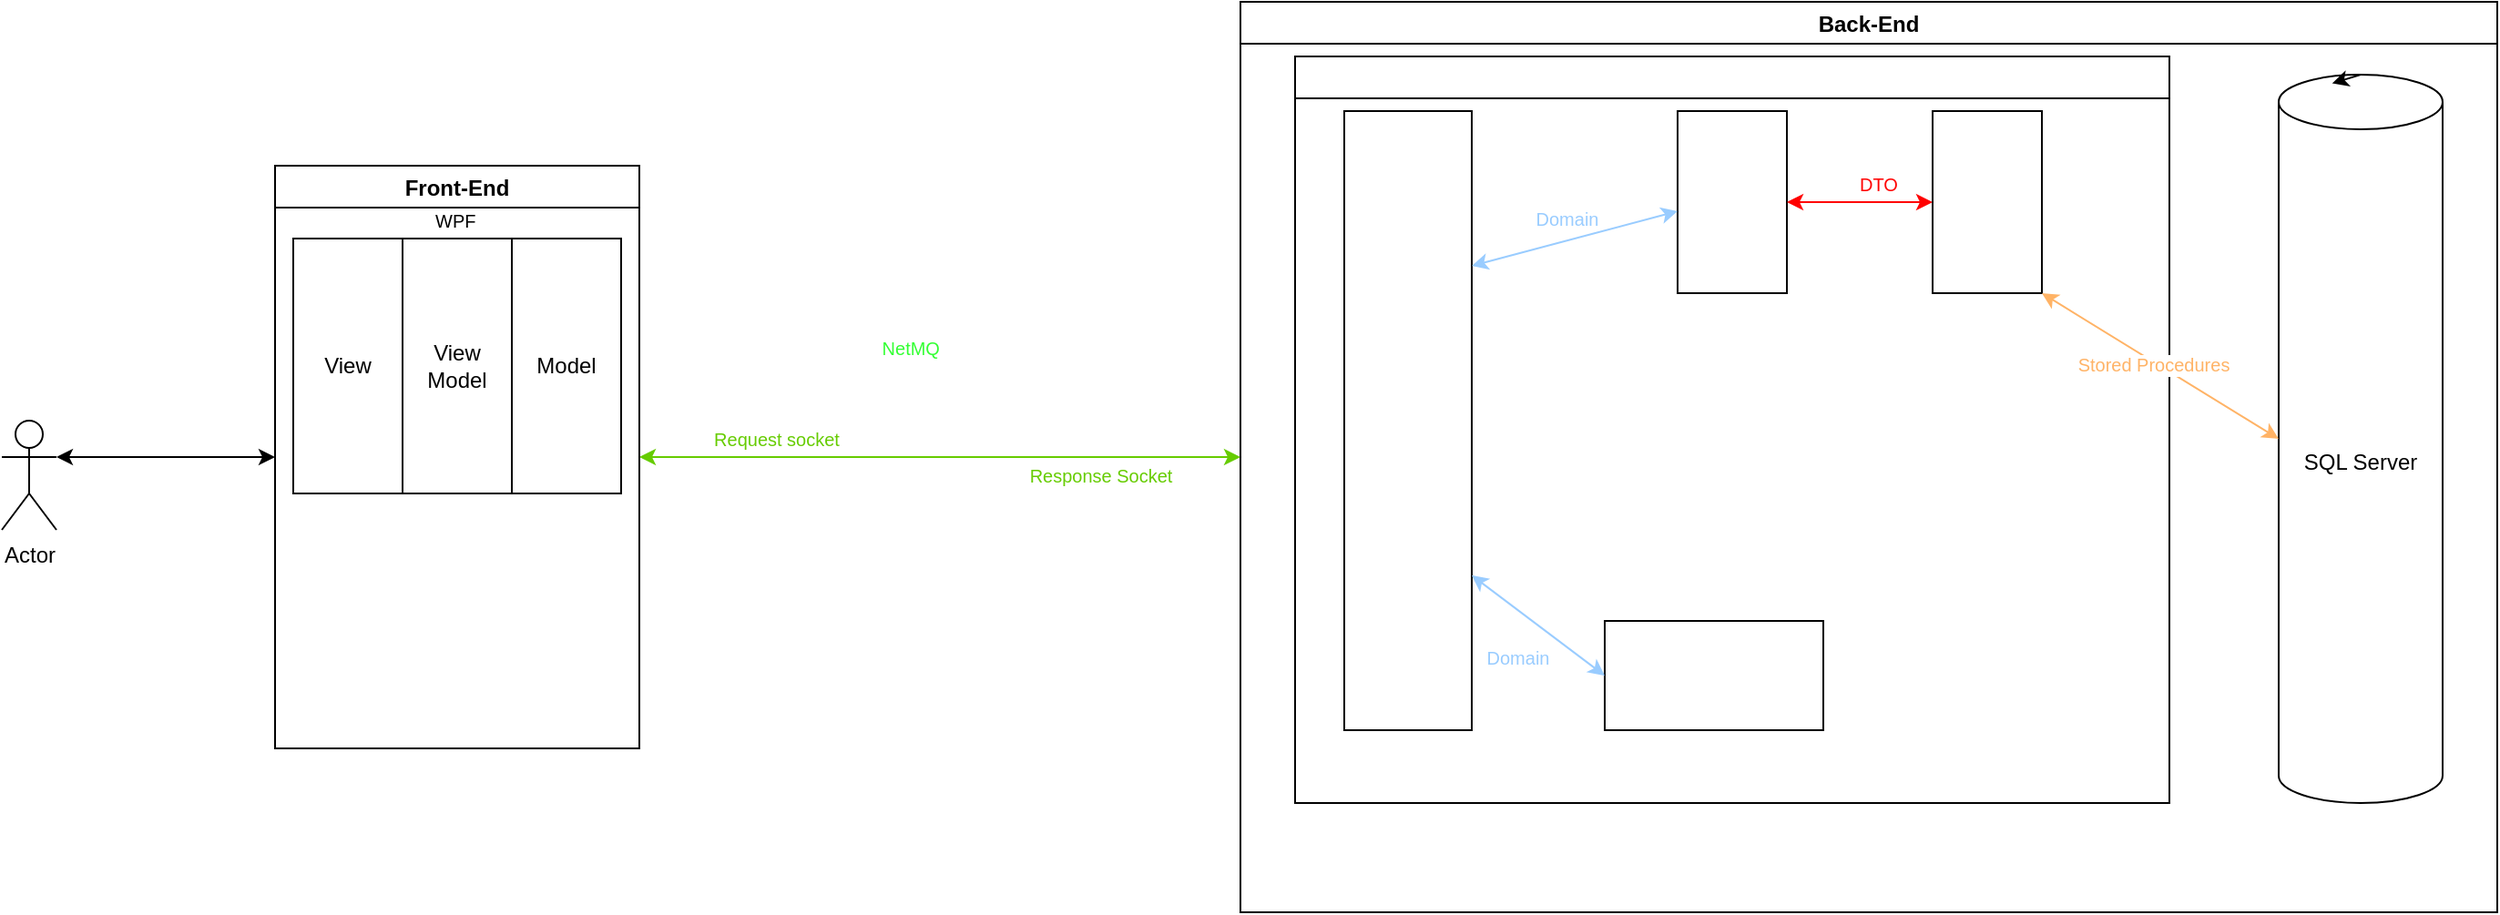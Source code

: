<mxfile>
    <diagram id="K3vJr7COJ8L_Mr4Pu1cH" name="Page-1">
        <mxGraphModel dx="2443" dy="924" grid="1" gridSize="10" guides="1" tooltips="1" connect="1" arrows="1" fold="1" page="1" pageScale="1" pageWidth="827" pageHeight="1169" math="0" shadow="0">
            <root>
                <mxCell id="0"/>
                <mxCell id="1" parent="0"/>
                <mxCell id="4" value="Back-End" style="swimlane;" vertex="1" parent="1">
                    <mxGeometry x="640" y="190" width="690" height="500" as="geometry"/>
                </mxCell>
                <mxCell id="2" value="SQL Server" style="shape=cylinder3;whiteSpace=wrap;html=1;boundedLbl=1;backgroundOutline=1;size=15;" vertex="1" parent="4">
                    <mxGeometry x="570" y="40" width="90" height="400" as="geometry"/>
                </mxCell>
                <mxCell id="3" style="edgeStyle=none;html=1;exitX=0.5;exitY=0;exitDx=0;exitDy=0;exitPerimeter=0;entryX=0.326;entryY=0.012;entryDx=0;entryDy=0;entryPerimeter=0;" edge="1" parent="4" source="2" target="2">
                    <mxGeometry relative="1" as="geometry"/>
                </mxCell>
                <mxCell id="38" value="NetMQService" style="swimlane;fontSize=10;fontColor=#FFFFFF;startSize=23;" vertex="1" parent="4">
                    <mxGeometry x="30" y="30" width="480" height="410" as="geometry">
                        <mxRectangle x="10" y="30" width="100" height="23" as="alternateBounds"/>
                    </mxGeometry>
                </mxCell>
                <mxCell id="26" value="DAO" style="whiteSpace=wrap;html=1;fontSize=10;fontColor=#FFFFFF;" vertex="1" parent="38">
                    <mxGeometry x="350" y="30" width="60" height="100" as="geometry"/>
                </mxCell>
                <mxCell id="25" value="Repository" style="whiteSpace=wrap;html=1;fontSize=10;fontColor=#FFFFFF;" vertex="1" parent="38">
                    <mxGeometry x="210" y="30" width="60" height="100" as="geometry"/>
                </mxCell>
                <mxCell id="29" style="edgeStyle=none;html=1;exitX=1;exitY=0.5;exitDx=0;exitDy=0;entryX=0;entryY=0.5;entryDx=0;entryDy=0;fontSize=10;fontColor=#FF0000;startArrow=classic;startFill=1;strokeColor=#FF0000;" edge="1" parent="38" source="25" target="26">
                    <mxGeometry relative="1" as="geometry">
                        <Array as="points">
                            <mxPoint x="310" y="80"/>
                        </Array>
                    </mxGeometry>
                </mxCell>
                <mxCell id="34" value="&lt;font color=&quot;#ffffff&quot;&gt;Domain Services&lt;/font&gt;" style="whiteSpace=wrap;html=1;fontSize=10;fontColor=#99CCFF;" vertex="1" parent="38">
                    <mxGeometry x="170" y="310" width="120" height="60" as="geometry"/>
                </mxCell>
                <mxCell id="40" value="&lt;font color=&quot;#99ccff&quot;&gt;Domain&lt;/font&gt;" style="text;html=1;align=center;verticalAlign=middle;resizable=0;points=[];autosize=1;strokeColor=none;fillColor=none;fontSize=10;fontColor=#FFFFFF;" vertex="1" parent="38">
                    <mxGeometry x="97" y="320" width="50" height="20" as="geometry"/>
                </mxCell>
                <mxCell id="24" value="Service" style="whiteSpace=wrap;html=1;fontSize=10;fontColor=#FFFFFF;" vertex="1" parent="38">
                    <mxGeometry x="27" y="30" width="70" height="340" as="geometry"/>
                </mxCell>
                <mxCell id="39" style="edgeStyle=none;html=1;exitX=0;exitY=0.5;exitDx=0;exitDy=0;fontSize=10;fontColor=#FFFFFF;startArrow=classic;startFill=1;strokeColor=#99CCFF;entryX=1;entryY=0.75;entryDx=0;entryDy=0;" edge="1" parent="38" source="34" target="24">
                    <mxGeometry relative="1" as="geometry">
                        <mxPoint x="80" y="340" as="targetPoint"/>
                    </mxGeometry>
                </mxCell>
                <mxCell id="31" style="edgeStyle=none;html=1;entryX=0;entryY=0.55;entryDx=0;entryDy=0;entryPerimeter=0;fontSize=10;fontColor=#FF0000;startArrow=classic;startFill=1;strokeColor=#99CCFF;exitX=1;exitY=0.25;exitDx=0;exitDy=0;" edge="1" parent="38" source="24" target="25">
                    <mxGeometry relative="1" as="geometry">
                        <mxPoint x="100" y="85" as="sourcePoint"/>
                    </mxGeometry>
                </mxCell>
                <mxCell id="32" value="&lt;font color=&quot;#99ccff&quot;&gt;Domain&lt;/font&gt;" style="edgeLabel;html=1;align=center;verticalAlign=middle;resizable=0;points=[];fontSize=10;fontColor=#FF0000;" vertex="1" connectable="0" parent="31">
                    <mxGeometry x="-0.229" y="1" relative="1" as="geometry">
                        <mxPoint x="9" y="-14" as="offset"/>
                    </mxGeometry>
                </mxCell>
                <mxCell id="43" style="edgeStyle=none;html=1;exitX=1;exitY=1;exitDx=0;exitDy=0;entryX=0;entryY=0.5;entryDx=0;entryDy=0;entryPerimeter=0;fontSize=10;fontColor=#99CCFF;startArrow=classic;startFill=1;strokeColor=#FFB366;" edge="1" parent="4" source="26" target="2">
                    <mxGeometry relative="1" as="geometry"/>
                </mxCell>
                <mxCell id="44" value="&lt;font color=&quot;#ffb366&quot;&gt;Stored Procedures&lt;/font&gt;" style="edgeLabel;html=1;align=center;verticalAlign=middle;resizable=0;points=[];fontSize=10;fontColor=#99CCFF;" vertex="1" connectable="0" parent="43">
                    <mxGeometry x="-0.282" y="2" relative="1" as="geometry">
                        <mxPoint x="13" y="12" as="offset"/>
                    </mxGeometry>
                </mxCell>
                <mxCell id="15" style="html=1;exitX=1;exitY=0.5;exitDx=0;exitDy=0;entryX=0;entryY=0.5;entryDx=0;entryDy=0;fontSize=10;startArrow=classic;startFill=1;fillColor=#008a00;strokeColor=#66CC00;" edge="1" parent="1" source="5" target="4">
                    <mxGeometry relative="1" as="geometry"/>
                </mxCell>
                <mxCell id="17" value="&lt;font color=&quot;#66cc00&quot;&gt;Request socket&lt;/font&gt;" style="edgeLabel;html=1;align=center;verticalAlign=middle;resizable=0;points=[];fontSize=10;" vertex="1" connectable="0" parent="15">
                    <mxGeometry x="-0.654" y="-2" relative="1" as="geometry">
                        <mxPoint x="18" y="-12" as="offset"/>
                    </mxGeometry>
                </mxCell>
                <mxCell id="18" value="&lt;font color=&quot;#66cc00&quot;&gt;Response Socket&lt;/font&gt;" style="edgeLabel;html=1;align=center;verticalAlign=middle;resizable=0;points=[];fontSize=10;" vertex="1" connectable="0" parent="15">
                    <mxGeometry x="0.628" relative="1" as="geometry">
                        <mxPoint x="-16" y="10" as="offset"/>
                    </mxGeometry>
                </mxCell>
                <mxCell id="5" value="Front-End" style="swimlane;" vertex="1" parent="1">
                    <mxGeometry x="110" y="280" width="200" height="320" as="geometry"/>
                </mxCell>
                <mxCell id="11" value="View" style="whiteSpace=wrap;html=1;" vertex="1" parent="5">
                    <mxGeometry x="10" y="40" width="60" height="140" as="geometry"/>
                </mxCell>
                <mxCell id="12" value="View Model" style="whiteSpace=wrap;html=1;" vertex="1" parent="5">
                    <mxGeometry x="70" y="40" width="60" height="140" as="geometry"/>
                </mxCell>
                <mxCell id="13" value="Model" style="whiteSpace=wrap;html=1;" vertex="1" parent="5">
                    <mxGeometry x="130" y="40" width="60" height="140" as="geometry"/>
                </mxCell>
                <mxCell id="14" value="&lt;font style=&quot;font-size: 10px&quot;&gt;WPF&amp;nbsp;&lt;/font&gt;" style="text;html=1;align=center;verticalAlign=middle;resizable=0;points=[];autosize=1;strokeColor=none;fillColor=none;" vertex="1" parent="5">
                    <mxGeometry x="80" y="20" width="40" height="20" as="geometry"/>
                </mxCell>
                <mxCell id="10" style="edgeStyle=none;html=1;exitX=1;exitY=0.333;exitDx=0;exitDy=0;exitPerimeter=0;entryX=0;entryY=0.5;entryDx=0;entryDy=0;startArrow=classic;startFill=1;" edge="1" parent="1" source="6" target="5">
                    <mxGeometry relative="1" as="geometry"/>
                </mxCell>
                <mxCell id="6" value="Actor" style="shape=umlActor;verticalLabelPosition=bottom;verticalAlign=top;html=1;outlineConnect=0;" vertex="1" parent="1">
                    <mxGeometry x="-40" y="420" width="30" height="60" as="geometry"/>
                </mxCell>
                <mxCell id="41" value="&lt;font color=&quot;#ff0000&quot;&gt;DTO&lt;/font&gt;" style="text;html=1;align=center;verticalAlign=middle;resizable=0;points=[];autosize=1;strokeColor=none;fillColor=none;fontSize=10;fontColor=#66B2FF;" vertex="1" parent="1">
                    <mxGeometry x="970" y="280" width="40" height="20" as="geometry"/>
                </mxCell>
                <mxCell id="45" value="&lt;font color=&quot;#33ff33&quot;&gt;NetMQ&amp;nbsp;&lt;/font&gt;" style="text;html=1;align=center;verticalAlign=middle;resizable=0;points=[];autosize=1;strokeColor=none;fillColor=none;fontSize=10;fontColor=#FFB366;" vertex="1" parent="1">
                    <mxGeometry x="435" y="370" width="50" height="20" as="geometry"/>
                </mxCell>
            </root>
        </mxGraphModel>
    </diagram>
</mxfile>